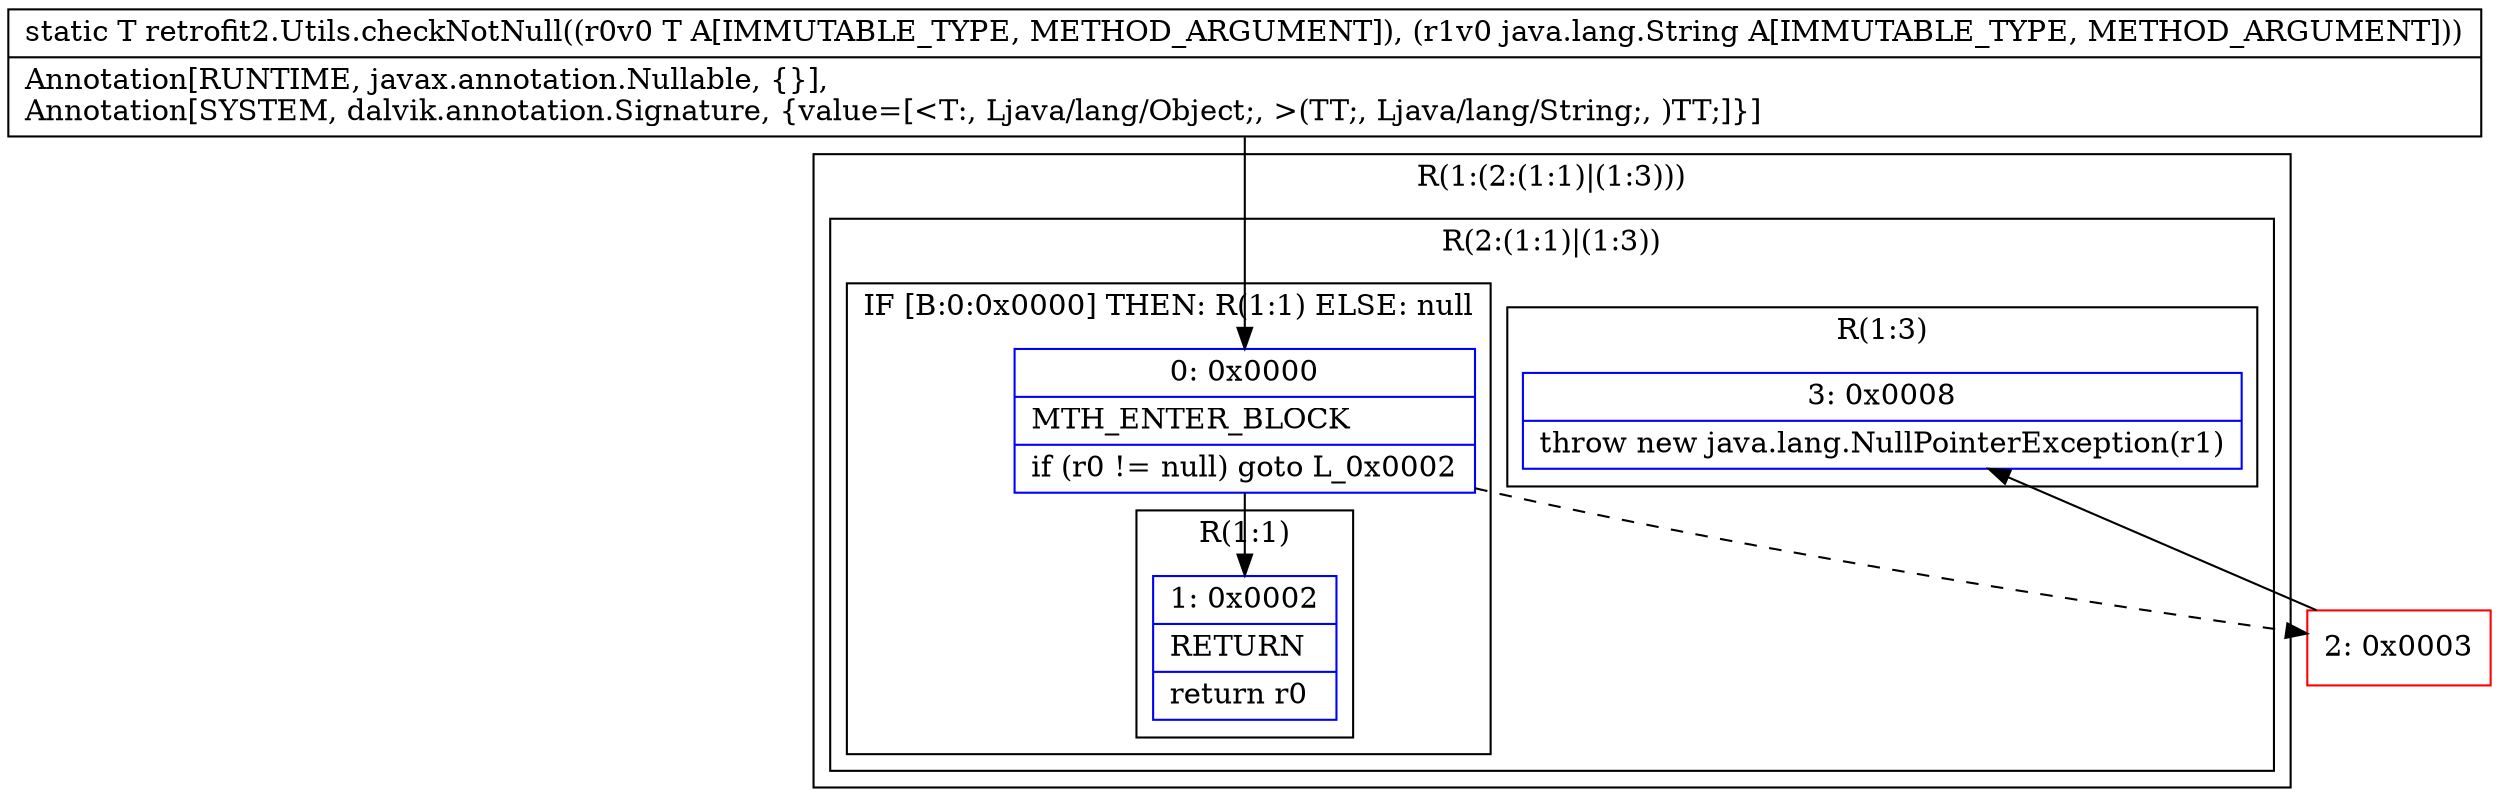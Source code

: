 digraph "CFG forretrofit2.Utils.checkNotNull(Ljava\/lang\/Object;Ljava\/lang\/String;)Ljava\/lang\/Object;" {
subgraph cluster_Region_1985215303 {
label = "R(1:(2:(1:1)|(1:3)))";
node [shape=record,color=blue];
subgraph cluster_Region_1731969681 {
label = "R(2:(1:1)|(1:3))";
node [shape=record,color=blue];
subgraph cluster_IfRegion_2805381 {
label = "IF [B:0:0x0000] THEN: R(1:1) ELSE: null";
node [shape=record,color=blue];
Node_0 [shape=record,label="{0\:\ 0x0000|MTH_ENTER_BLOCK\l|if (r0 != null) goto L_0x0002\l}"];
subgraph cluster_Region_1353351352 {
label = "R(1:1)";
node [shape=record,color=blue];
Node_1 [shape=record,label="{1\:\ 0x0002|RETURN\l|return r0\l}"];
}
}
subgraph cluster_Region_969588777 {
label = "R(1:3)";
node [shape=record,color=blue];
Node_3 [shape=record,label="{3\:\ 0x0008|throw new java.lang.NullPointerException(r1)\l}"];
}
}
}
Node_2 [shape=record,color=red,label="{2\:\ 0x0003}"];
MethodNode[shape=record,label="{static T retrofit2.Utils.checkNotNull((r0v0 T A[IMMUTABLE_TYPE, METHOD_ARGUMENT]), (r1v0 java.lang.String A[IMMUTABLE_TYPE, METHOD_ARGUMENT]))  | Annotation[RUNTIME, javax.annotation.Nullable, \{\}], \lAnnotation[SYSTEM, dalvik.annotation.Signature, \{value=[\<T:, Ljava\/lang\/Object;, \>(TT;, Ljava\/lang\/String;, )TT;]\}]\l}"];
MethodNode -> Node_0;
Node_0 -> Node_1;
Node_0 -> Node_2[style=dashed];
Node_2 -> Node_3;
}

